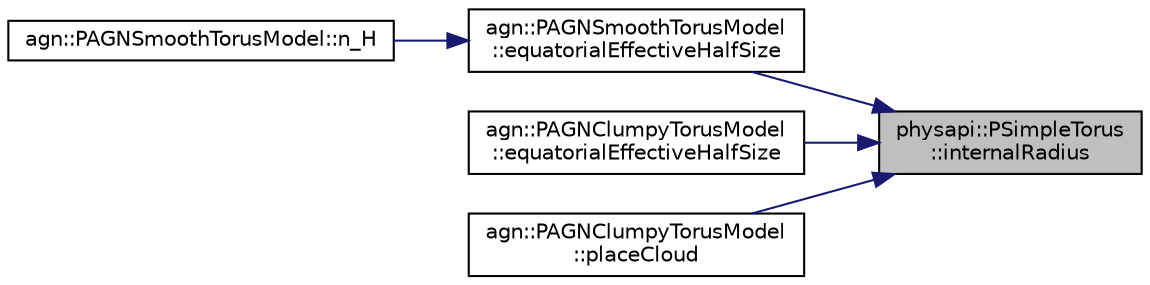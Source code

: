 digraph "physapi::PSimpleTorus::internalRadius"
{
 // LATEX_PDF_SIZE
  edge [fontname="Helvetica",fontsize="10",labelfontname="Helvetica",labelfontsize="10"];
  node [fontname="Helvetica",fontsize="10",shape=record];
  rankdir="RL";
  Node1 [label="physapi::PSimpleTorus\l::internalRadius",height=0.2,width=0.4,color="black", fillcolor="grey75", style="filled", fontcolor="black",tooltip=" "];
  Node1 -> Node2 [dir="back",color="midnightblue",fontsize="10",style="solid",fontname="Helvetica"];
  Node2 [label="agn::PAGNSmoothTorusModel\l::equatorialEffectiveHalfSize",height=0.2,width=0.4,color="black", fillcolor="white", style="filled",URL="$classagn_1_1_p_a_g_n_smooth_torus_model.html#a2eac8ac8cd6cab04bace64f9959cef53",tooltip=" "];
  Node2 -> Node3 [dir="back",color="midnightblue",fontsize="10",style="solid",fontname="Helvetica"];
  Node3 [label="agn::PAGNSmoothTorusModel::n_H",height=0.2,width=0.4,color="black", fillcolor="white", style="filled",URL="$classagn_1_1_p_a_g_n_smooth_torus_model.html#addffc581cf6804d605afbd8a39a0230c",tooltip=" "];
  Node1 -> Node4 [dir="back",color="midnightblue",fontsize="10",style="solid",fontname="Helvetica"];
  Node4 [label="agn::PAGNClumpyTorusModel\l::equatorialEffectiveHalfSize",height=0.2,width=0.4,color="black", fillcolor="white", style="filled",URL="$classagn_1_1_p_a_g_n_clumpy_torus_model.html#adca6e713593196e988c4d1642cf2cad2",tooltip=" "];
  Node1 -> Node5 [dir="back",color="midnightblue",fontsize="10",style="solid",fontname="Helvetica"];
  Node5 [label="agn::PAGNClumpyTorusModel\l::placeCloud",height=0.2,width=0.4,color="black", fillcolor="white", style="filled",URL="$classagn_1_1_p_a_g_n_clumpy_torus_model.html#a2d05a0ec848baf944d0eba2939593911",tooltip=" "];
}

